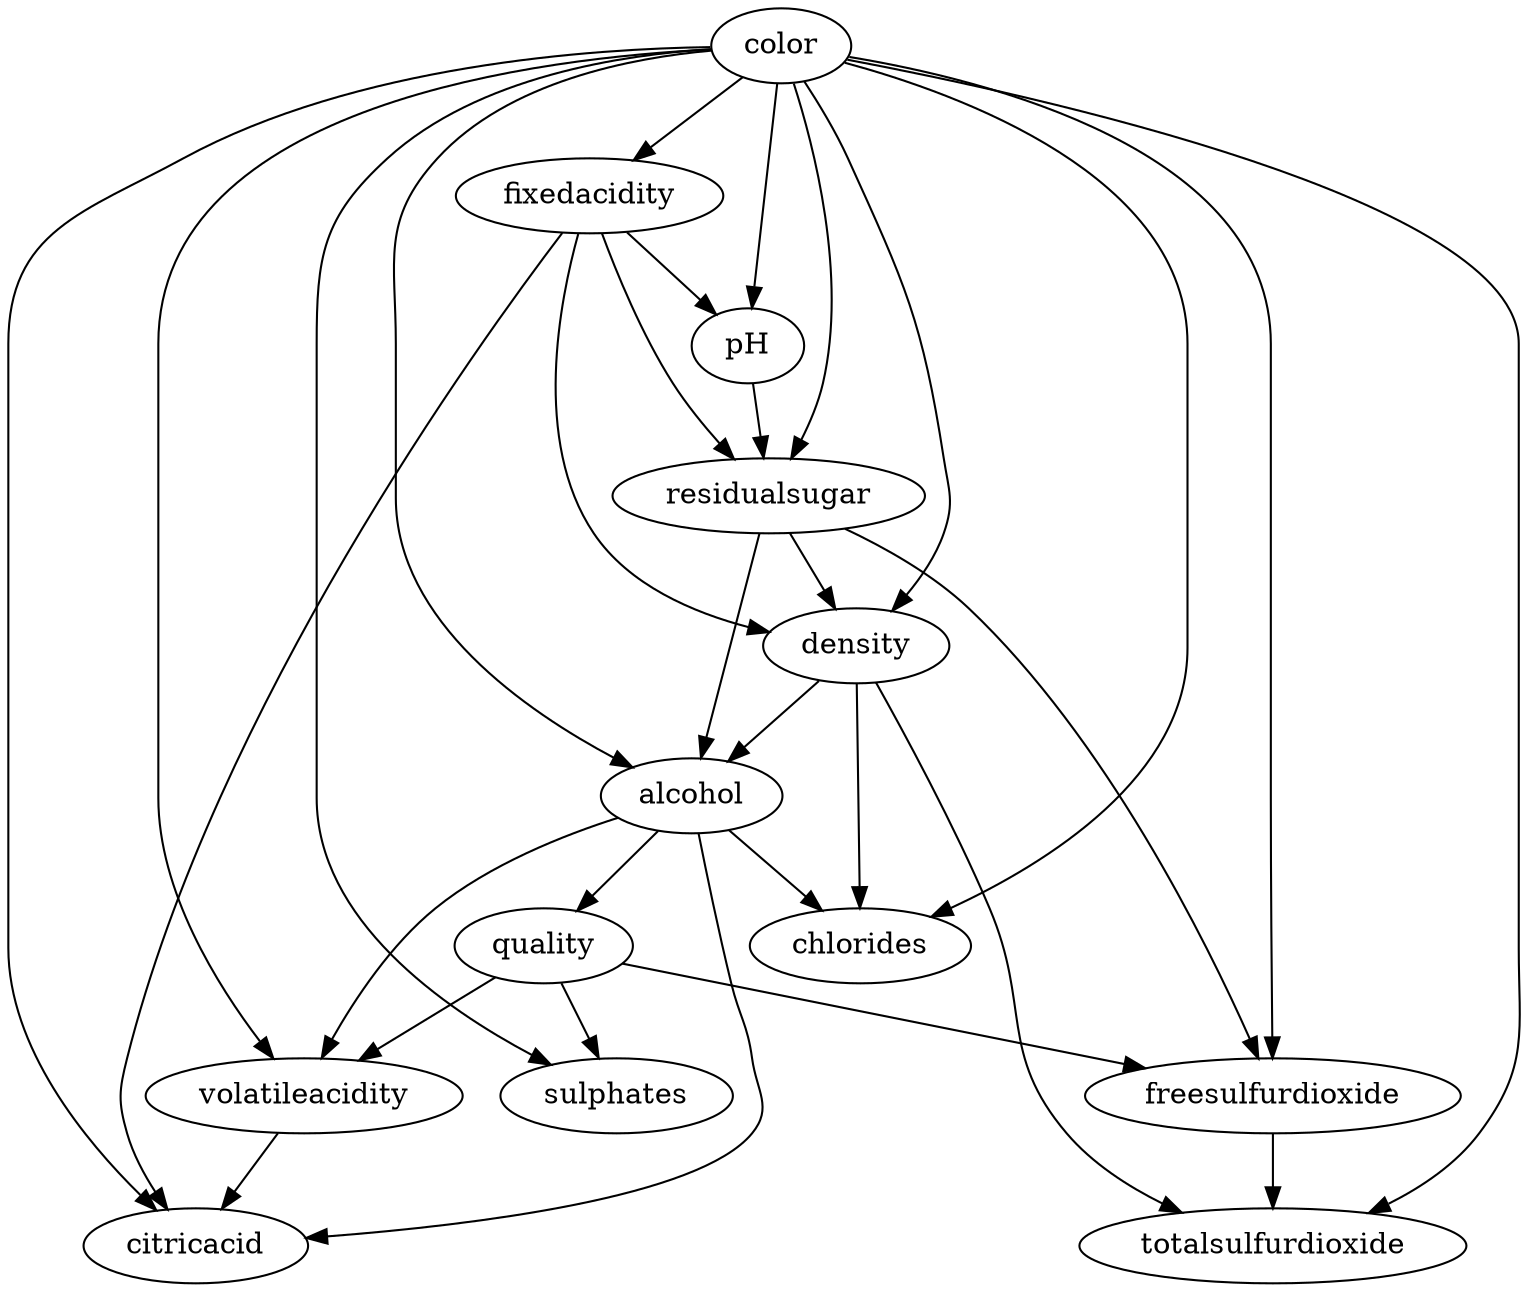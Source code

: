 strict digraph {
color;
fixedacidity;
volatileacidity;
citricacid;
residualsugar;
chlorides;
freesulfurdioxide;
totalsulfurdioxide;
density;
pH;
sulphates;
alcohol;
quality;
color -> fixedacidity;
color -> volatileacidity;
color -> citricacid;
color -> residualsugar;
color -> chlorides;
color -> freesulfurdioxide;
color -> totalsulfurdioxide;
color -> density;
color -> pH;
color -> sulphates;
color -> alcohol;
fixedacidity -> citricacid;
fixedacidity -> residualsugar;
fixedacidity -> density;
fixedacidity -> pH;
volatileacidity -> citricacid;
residualsugar -> freesulfurdioxide;
residualsugar -> density;
residualsugar -> alcohol;
freesulfurdioxide -> totalsulfurdioxide;
density -> chlorides;
density -> totalsulfurdioxide;
density -> alcohol;
pH -> residualsugar;
alcohol -> volatileacidity;
alcohol -> citricacid;
alcohol -> chlorides;
alcohol -> quality;
quality -> volatileacidity;
quality -> freesulfurdioxide;
quality -> sulphates;
}
